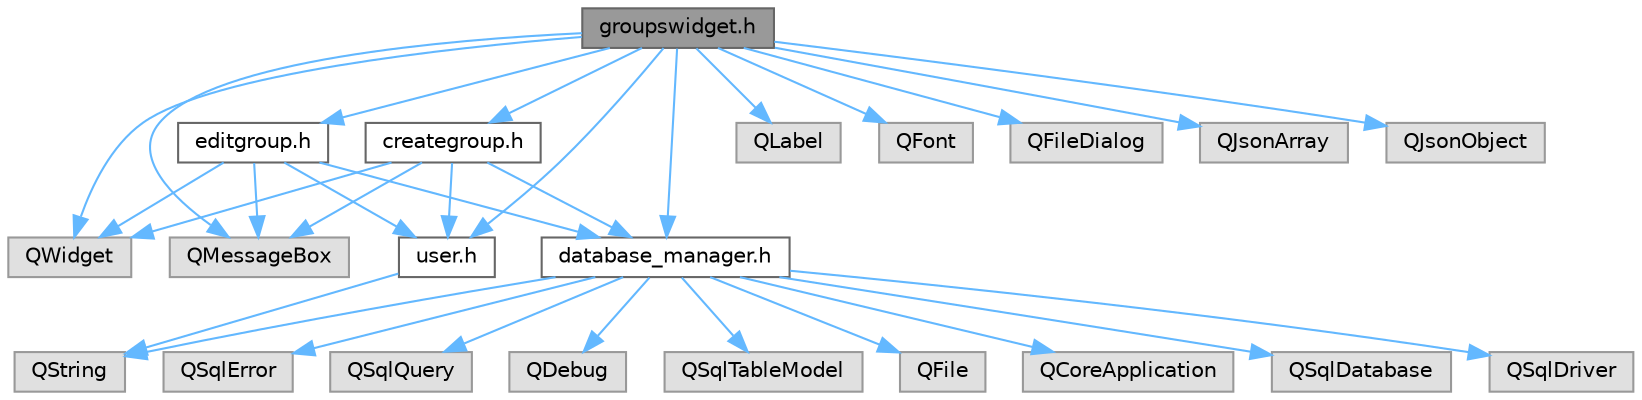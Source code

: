 digraph "groupswidget.h"
{
 // LATEX_PDF_SIZE
  bgcolor="transparent";
  edge [fontname=Helvetica,fontsize=10,labelfontname=Helvetica,labelfontsize=10];
  node [fontname=Helvetica,fontsize=10,shape=box,height=0.2,width=0.4];
  Node1 [id="Node000001",label="groupswidget.h",height=0.2,width=0.4,color="gray40", fillcolor="grey60", style="filled", fontcolor="black",tooltip=" "];
  Node1 -> Node2 [id="edge30_Node000001_Node000002",color="steelblue1",style="solid",tooltip=" "];
  Node2 [id="Node000002",label="QWidget",height=0.2,width=0.4,color="grey60", fillcolor="#E0E0E0", style="filled",tooltip=" "];
  Node1 -> Node3 [id="edge31_Node000001_Node000003",color="steelblue1",style="solid",tooltip=" "];
  Node3 [id="Node000003",label="QLabel",height=0.2,width=0.4,color="grey60", fillcolor="#E0E0E0", style="filled",tooltip=" "];
  Node1 -> Node4 [id="edge32_Node000001_Node000004",color="steelblue1",style="solid",tooltip=" "];
  Node4 [id="Node000004",label="QFont",height=0.2,width=0.4,color="grey60", fillcolor="#E0E0E0", style="filled",tooltip=" "];
  Node1 -> Node5 [id="edge33_Node000001_Node000005",color="steelblue1",style="solid",tooltip=" "];
  Node5 [id="Node000005",label="QMessageBox",height=0.2,width=0.4,color="grey60", fillcolor="#E0E0E0", style="filled",tooltip=" "];
  Node1 -> Node6 [id="edge34_Node000001_Node000006",color="steelblue1",style="solid",tooltip=" "];
  Node6 [id="Node000006",label="QFileDialog",height=0.2,width=0.4,color="grey60", fillcolor="#E0E0E0", style="filled",tooltip=" "];
  Node1 -> Node7 [id="edge35_Node000001_Node000007",color="steelblue1",style="solid",tooltip=" "];
  Node7 [id="Node000007",label="QJsonArray",height=0.2,width=0.4,color="grey60", fillcolor="#E0E0E0", style="filled",tooltip=" "];
  Node1 -> Node8 [id="edge36_Node000001_Node000008",color="steelblue1",style="solid",tooltip=" "];
  Node8 [id="Node000008",label="QJsonObject",height=0.2,width=0.4,color="grey60", fillcolor="#E0E0E0", style="filled",tooltip=" "];
  Node1 -> Node9 [id="edge37_Node000001_Node000009",color="steelblue1",style="solid",tooltip=" "];
  Node9 [id="Node000009",label="creategroup.h",height=0.2,width=0.4,color="grey40", fillcolor="white", style="filled",URL="$creategroup_8h.html",tooltip=" "];
  Node9 -> Node2 [id="edge38_Node000009_Node000002",color="steelblue1",style="solid",tooltip=" "];
  Node9 -> Node5 [id="edge39_Node000009_Node000005",color="steelblue1",style="solid",tooltip=" "];
  Node9 -> Node10 [id="edge40_Node000009_Node000010",color="steelblue1",style="solid",tooltip=" "];
  Node10 [id="Node000010",label="database_manager.h",height=0.2,width=0.4,color="grey40", fillcolor="white", style="filled",URL="$database__manager_8h.html",tooltip=" "];
  Node10 -> Node11 [id="edge41_Node000010_Node000011",color="steelblue1",style="solid",tooltip=" "];
  Node11 [id="Node000011",label="QString",height=0.2,width=0.4,color="grey60", fillcolor="#E0E0E0", style="filled",tooltip=" "];
  Node10 -> Node12 [id="edge42_Node000010_Node000012",color="steelblue1",style="solid",tooltip=" "];
  Node12 [id="Node000012",label="QCoreApplication",height=0.2,width=0.4,color="grey60", fillcolor="#E0E0E0", style="filled",tooltip=" "];
  Node10 -> Node13 [id="edge43_Node000010_Node000013",color="steelblue1",style="solid",tooltip=" "];
  Node13 [id="Node000013",label="QSqlDatabase",height=0.2,width=0.4,color="grey60", fillcolor="#E0E0E0", style="filled",tooltip=" "];
  Node10 -> Node14 [id="edge44_Node000010_Node000014",color="steelblue1",style="solid",tooltip=" "];
  Node14 [id="Node000014",label="QSqlDriver",height=0.2,width=0.4,color="grey60", fillcolor="#E0E0E0", style="filled",tooltip=" "];
  Node10 -> Node15 [id="edge45_Node000010_Node000015",color="steelblue1",style="solid",tooltip=" "];
  Node15 [id="Node000015",label="QSqlError",height=0.2,width=0.4,color="grey60", fillcolor="#E0E0E0", style="filled",tooltip=" "];
  Node10 -> Node16 [id="edge46_Node000010_Node000016",color="steelblue1",style="solid",tooltip=" "];
  Node16 [id="Node000016",label="QSqlQuery",height=0.2,width=0.4,color="grey60", fillcolor="#E0E0E0", style="filled",tooltip=" "];
  Node10 -> Node17 [id="edge47_Node000010_Node000017",color="steelblue1",style="solid",tooltip=" "];
  Node17 [id="Node000017",label="QDebug",height=0.2,width=0.4,color="grey60", fillcolor="#E0E0E0", style="filled",tooltip=" "];
  Node10 -> Node18 [id="edge48_Node000010_Node000018",color="steelblue1",style="solid",tooltip=" "];
  Node18 [id="Node000018",label="QSqlTableModel",height=0.2,width=0.4,color="grey60", fillcolor="#E0E0E0", style="filled",tooltip=" "];
  Node10 -> Node19 [id="edge49_Node000010_Node000019",color="steelblue1",style="solid",tooltip=" "];
  Node19 [id="Node000019",label="QFile",height=0.2,width=0.4,color="grey60", fillcolor="#E0E0E0", style="filled",tooltip=" "];
  Node9 -> Node20 [id="edge50_Node000009_Node000020",color="steelblue1",style="solid",tooltip=" "];
  Node20 [id="Node000020",label="user.h",height=0.2,width=0.4,color="grey40", fillcolor="white", style="filled",URL="$user_8h.html",tooltip=" "];
  Node20 -> Node11 [id="edge51_Node000020_Node000011",color="steelblue1",style="solid",tooltip=" "];
  Node1 -> Node21 [id="edge52_Node000001_Node000021",color="steelblue1",style="solid",tooltip=" "];
  Node21 [id="Node000021",label="editgroup.h",height=0.2,width=0.4,color="grey40", fillcolor="white", style="filled",URL="$editgroup_8h.html",tooltip=" "];
  Node21 -> Node2 [id="edge53_Node000021_Node000002",color="steelblue1",style="solid",tooltip=" "];
  Node21 -> Node5 [id="edge54_Node000021_Node000005",color="steelblue1",style="solid",tooltip=" "];
  Node21 -> Node10 [id="edge55_Node000021_Node000010",color="steelblue1",style="solid",tooltip=" "];
  Node21 -> Node20 [id="edge56_Node000021_Node000020",color="steelblue1",style="solid",tooltip=" "];
  Node1 -> Node10 [id="edge57_Node000001_Node000010",color="steelblue1",style="solid",tooltip=" "];
  Node1 -> Node20 [id="edge58_Node000001_Node000020",color="steelblue1",style="solid",tooltip=" "];
}
